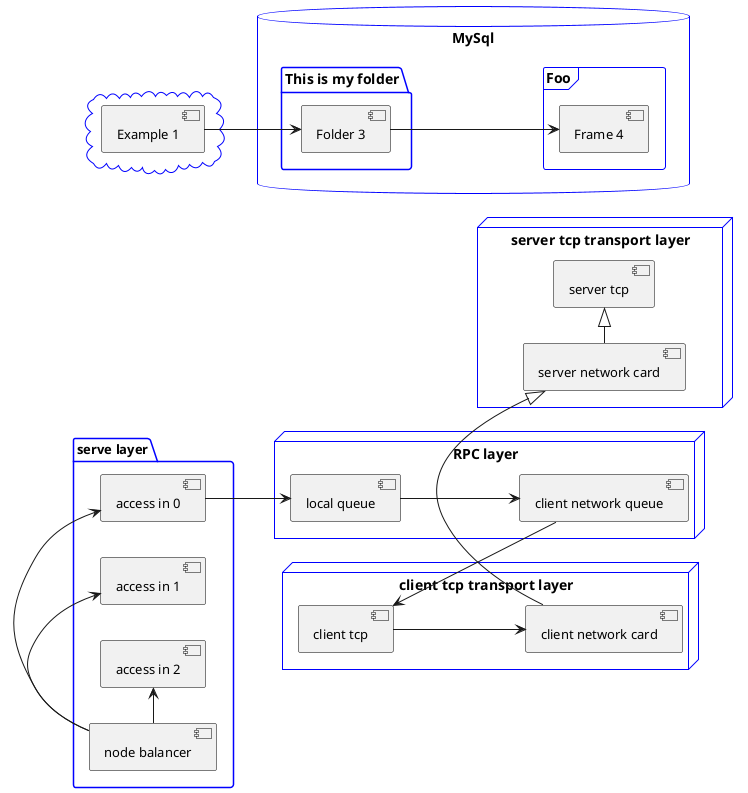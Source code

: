 @startuml nn
package "serve layer" {
  left to right direction
  [node balancer]
  [access in 0]
  [access in 1]
  [access in 2]

  [node balancer] -right-> [access in 0]
  [node balancer] -right-> [access in 1]
  [node balancer] -right-> [access in 2]
}

skinparam package{
    FontSize 13
    BorderColor blue
}

node "RPC layer" {
  [local queue]
  [local queue] --> [client network queue]
}

node "client tcp transport layer" {
  [client tcp] --> [client network card]
}

cloud {
  [Example 1]
}

skinparam component {
  FontSize 13
  BorderColor black
}

database "MySql" {
  folder "This is my folder" {
    [Folder 3]
  }
  frame "Foo" {
    [Frame 4]
  }
}

node "server tcp transport layer" {
  [server network card] -right-|> [server tcp] 
}

[access in 0] --> [local queue]
[client network queue] -up-> [client tcp]
[client network card] -right-|> [server network card] 
[Example 1] --> [Folder 3]
[Folder 3] --> [Frame 4]

@enduml